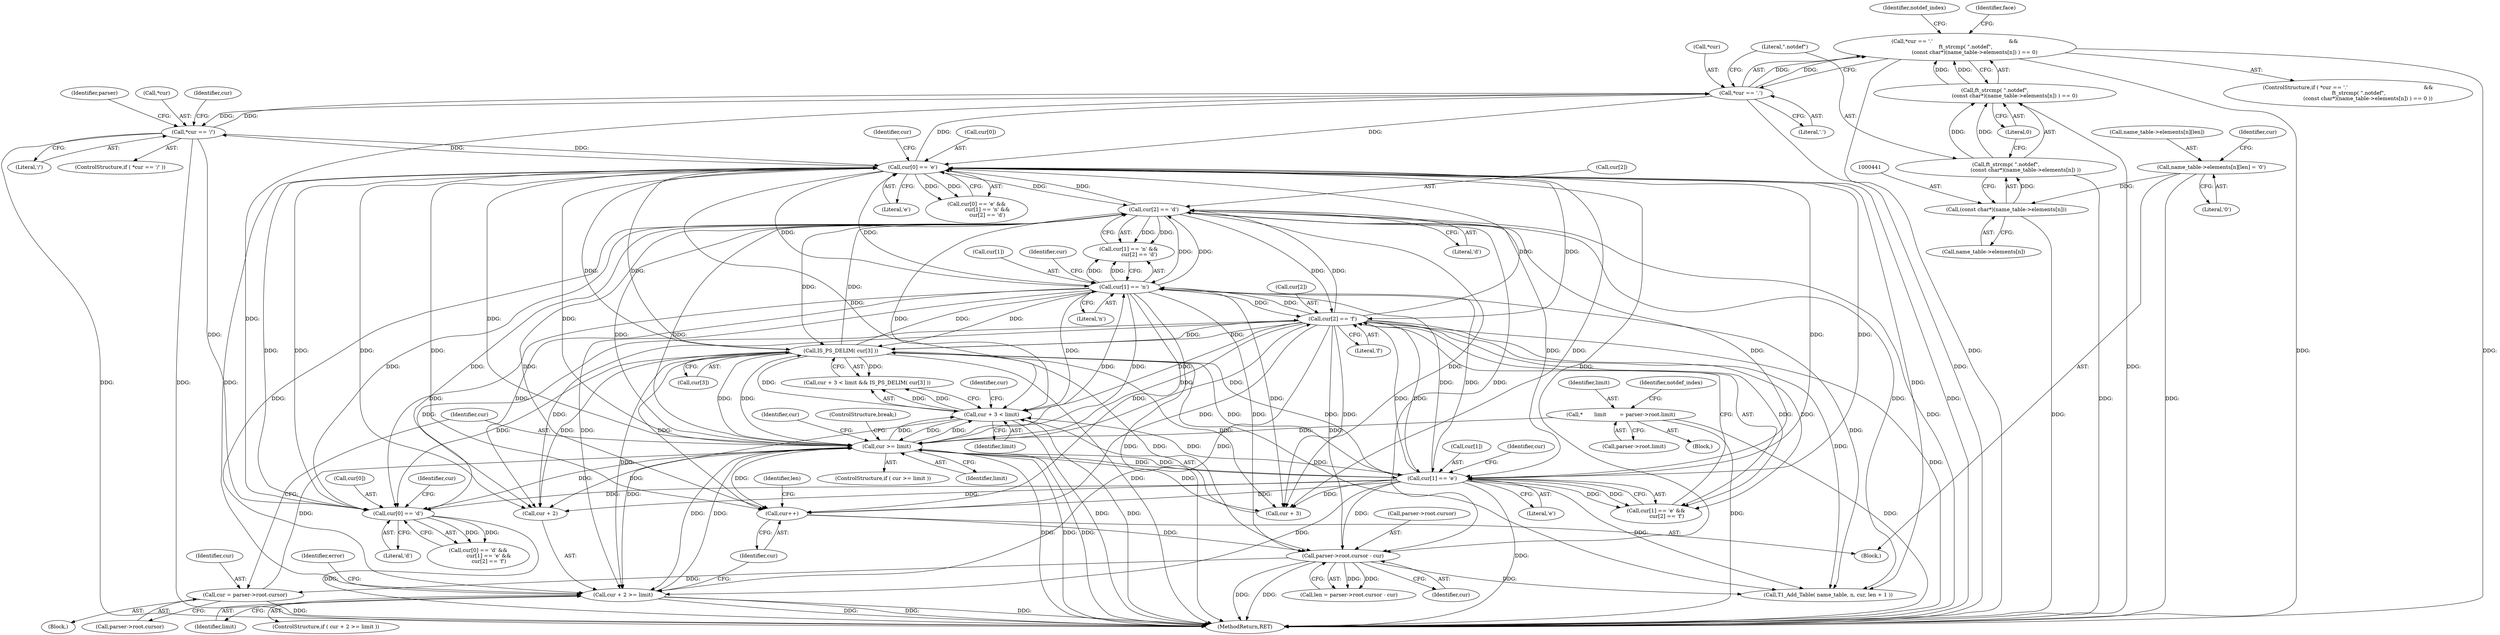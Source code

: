 digraph "0_savannah_dd89710f0f643eb0f99a3830e0712d26c7642acd@API" {
"1000432" [label="(Call,*cur == '.'                                              &&\n             ft_strcmp( \".notdef\",\n                        (const char*)(name_table->elements[n]) ) == 0)"];
"1000433" [label="(Call,*cur == '.')"];
"1000366" [label="(Call,*cur == '/')"];
"1000339" [label="(Call,cur[0] == 'e')"];
"1000317" [label="(Call,cur[0] == 'd')"];
"1000350" [label="(Call,cur[2] == 'd')"];
"1000328" [label="(Call,cur[2] == 'f')"];
"1000310" [label="(Call,IS_PS_DELIM( cur[3] ))"];
"1000299" [label="(Call,cur >= limit)"];
"1000291" [label="(Call,cur = parser->root.cursor)"];
"1000388" [label="(Call,parser->root.cursor - cur)"];
"1000323" [label="(Call,cur[1] == 'e')"];
"1000345" [label="(Call,cur[1] == 'n')"];
"1000384" [label="(Call,cur++)"];
"1000305" [label="(Call,cur + 3 < limit)"];
"1000373" [label="(Call,cur + 2 >= limit)"];
"1000197" [label="(Call,*       limit        = parser->root.limit)"];
"1000437" [label="(Call,ft_strcmp( \".notdef\",\n                        (const char*)(name_table->elements[n]) ) == 0)"];
"1000438" [label="(Call,ft_strcmp( \".notdef\",\n                        (const char*)(name_table->elements[n]) ))"];
"1000440" [label="(Call,(const char*)(name_table->elements[n]))"];
"1000422" [label="(Call,name_table->elements[n][len] = '\0')"];
"1000389" [label="(Call,parser->root.cursor)"];
"1000293" [label="(Call,parser->root.cursor)"];
"1000339" [label="(Call,cur[0] == 'e')"];
"1000436" [label="(Literal,'.')"];
"1000325" [label="(Identifier,cur)"];
"1000208" [label="(Identifier,notdef_index)"];
"1000298" [label="(ControlStructure,if ( cur >= limit ))"];
"1000422" [label="(Call,name_table->elements[n][len] = '\0')"];
"1000431" [label="(ControlStructure,if ( *cur == '.'                                              &&\n             ft_strcmp( \".notdef\",\n                        (const char*)(name_table->elements[n]) ) == 0 ))"];
"1000324" [label="(Call,cur[1])"];
"1000435" [label="(Identifier,cur)"];
"1000346" [label="(Call,cur[1])"];
"1000302" [label="(ControlStructure,break;)"];
"1000332" [label="(Literal,'f')"];
"1000343" [label="(Literal,'e')"];
"1000338" [label="(Call,cur[0] == 'e' &&\n             cur[1] == 'n' &&\n             cur[2] == 'd')"];
"1000290" [label="(Identifier,parser)"];
"1000306" [label="(Call,cur + 3)"];
"1000388" [label="(Call,parser->root.cursor - cur)"];
"1000369" [label="(Literal,'/')"];
"1000322" [label="(Call,cur[1] == 'e' &&\n             cur[2] == 'f')"];
"1000291" [label="(Call,cur = parser->root.cursor)"];
"1000149" [label="(Block,)"];
"1000311" [label="(Call,cur[3])"];
"1000317" [label="(Call,cur[0] == 'd')"];
"1000374" [label="(Call,cur + 2)"];
"1000432" [label="(Call,*cur == '.'                                              &&\n             ft_strcmp( \".notdef\",\n                        (const char*)(name_table->elements[n]) ) == 0)"];
"1000387" [label="(Identifier,len)"];
"1000345" [label="(Call,cur[1] == 'n')"];
"1000366" [label="(Call,*cur == '/')"];
"1000394" [label="(Identifier,cur)"];
"1000312" [label="(Identifier,cur)"];
"1000450" [label="(Identifier,notdef_index)"];
"1000352" [label="(Identifier,cur)"];
"1000301" [label="(Identifier,limit)"];
"1000354" [label="(Literal,'d')"];
"1000370" [label="(Block,)"];
"1000299" [label="(Call,cur >= limit)"];
"1000823" [label="(MethodReturn,RET)"];
"1000318" [label="(Call,cur[0])"];
"1000351" [label="(Call,cur[2])"];
"1000197" [label="(Call,*       limit        = parser->root.limit)"];
"1000305" [label="(Call,cur + 3 < limit)"];
"1000439" [label="(Literal,\".notdef\")"];
"1000367" [label="(Call,*cur)"];
"1000385" [label="(Identifier,cur)"];
"1000350" [label="(Call,cur[2] == 'd')"];
"1000440" [label="(Call,(const char*)(name_table->elements[n]))"];
"1000310" [label="(Call,IS_PS_DELIM( cur[3] ))"];
"1000323" [label="(Call,cur[1] == 'e')"];
"1000286" [label="(Block,)"];
"1000300" [label="(Identifier,cur)"];
"1000412" [label="(Call,T1_Add_Table( name_table, n, cur, len + 1 ))"];
"1000307" [label="(Identifier,cur)"];
"1000423" [label="(Call,name_table->elements[n][len])"];
"1000328" [label="(Call,cur[2] == 'f')"];
"1000434" [label="(Call,*cur)"];
"1000380" [label="(Identifier,error)"];
"1000292" [label="(Identifier,cur)"];
"1000384" [label="(Call,cur++)"];
"1000340" [label="(Call,cur[0])"];
"1000373" [label="(Call,cur + 2 >= limit)"];
"1000430" [label="(Literal,'\0')"];
"1000344" [label="(Call,cur[1] == 'n' &&\n             cur[2] == 'd')"];
"1000372" [label="(ControlStructure,if ( cur + 2 >= limit ))"];
"1000327" [label="(Literal,'e')"];
"1000377" [label="(Identifier,limit)"];
"1000316" [label="(Call,cur[0] == 'd' &&\n             cur[1] == 'e' &&\n             cur[2] == 'f')"];
"1000347" [label="(Identifier,cur)"];
"1000199" [label="(Call,parser->root.limit)"];
"1000386" [label="(Call,len = parser->root.cursor - cur)"];
"1000321" [label="(Literal,'d')"];
"1000438" [label="(Call,ft_strcmp( \".notdef\",\n                        (const char*)(name_table->elements[n]) ))"];
"1000447" [label="(Literal,0)"];
"1000349" [label="(Literal,'n')"];
"1000437" [label="(Call,ft_strcmp( \".notdef\",\n                        (const char*)(name_table->elements[n]) ) == 0)"];
"1000461" [label="(Identifier,face)"];
"1000433" [label="(Call,*cur == '.')"];
"1000442" [label="(Call,name_table->elements[n])"];
"1000198" [label="(Identifier,limit)"];
"1000304" [label="(Call,cur + 3 < limit && IS_PS_DELIM( cur[3] ))"];
"1000329" [label="(Call,cur[2])"];
"1000365" [label="(ControlStructure,if ( *cur == '/' ))"];
"1000330" [label="(Identifier,cur)"];
"1000375" [label="(Identifier,cur)"];
"1000309" [label="(Identifier,limit)"];
"1000432" -> "1000431"  [label="AST: "];
"1000432" -> "1000433"  [label="CFG: "];
"1000432" -> "1000437"  [label="CFG: "];
"1000433" -> "1000432"  [label="AST: "];
"1000437" -> "1000432"  [label="AST: "];
"1000450" -> "1000432"  [label="CFG: "];
"1000461" -> "1000432"  [label="CFG: "];
"1000432" -> "1000823"  [label="DDG: "];
"1000432" -> "1000823"  [label="DDG: "];
"1000432" -> "1000823"  [label="DDG: "];
"1000433" -> "1000432"  [label="DDG: "];
"1000433" -> "1000432"  [label="DDG: "];
"1000437" -> "1000432"  [label="DDG: "];
"1000437" -> "1000432"  [label="DDG: "];
"1000433" -> "1000436"  [label="CFG: "];
"1000434" -> "1000433"  [label="AST: "];
"1000436" -> "1000433"  [label="AST: "];
"1000439" -> "1000433"  [label="CFG: "];
"1000433" -> "1000823"  [label="DDG: "];
"1000433" -> "1000317"  [label="DDG: "];
"1000433" -> "1000339"  [label="DDG: "];
"1000433" -> "1000366"  [label="DDG: "];
"1000366" -> "1000433"  [label="DDG: "];
"1000339" -> "1000433"  [label="DDG: "];
"1000366" -> "1000365"  [label="AST: "];
"1000366" -> "1000369"  [label="CFG: "];
"1000367" -> "1000366"  [label="AST: "];
"1000369" -> "1000366"  [label="AST: "];
"1000290" -> "1000366"  [label="CFG: "];
"1000375" -> "1000366"  [label="CFG: "];
"1000366" -> "1000823"  [label="DDG: "];
"1000366" -> "1000823"  [label="DDG: "];
"1000366" -> "1000317"  [label="DDG: "];
"1000366" -> "1000339"  [label="DDG: "];
"1000339" -> "1000366"  [label="DDG: "];
"1000339" -> "1000338"  [label="AST: "];
"1000339" -> "1000343"  [label="CFG: "];
"1000340" -> "1000339"  [label="AST: "];
"1000343" -> "1000339"  [label="AST: "];
"1000347" -> "1000339"  [label="CFG: "];
"1000338" -> "1000339"  [label="CFG: "];
"1000339" -> "1000823"  [label="DDG: "];
"1000339" -> "1000299"  [label="DDG: "];
"1000339" -> "1000305"  [label="DDG: "];
"1000339" -> "1000306"  [label="DDG: "];
"1000339" -> "1000310"  [label="DDG: "];
"1000339" -> "1000317"  [label="DDG: "];
"1000339" -> "1000323"  [label="DDG: "];
"1000339" -> "1000328"  [label="DDG: "];
"1000339" -> "1000338"  [label="DDG: "];
"1000339" -> "1000338"  [label="DDG: "];
"1000317" -> "1000339"  [label="DDG: "];
"1000350" -> "1000339"  [label="DDG: "];
"1000310" -> "1000339"  [label="DDG: "];
"1000328" -> "1000339"  [label="DDG: "];
"1000299" -> "1000339"  [label="DDG: "];
"1000323" -> "1000339"  [label="DDG: "];
"1000345" -> "1000339"  [label="DDG: "];
"1000339" -> "1000345"  [label="DDG: "];
"1000339" -> "1000350"  [label="DDG: "];
"1000339" -> "1000373"  [label="DDG: "];
"1000339" -> "1000374"  [label="DDG: "];
"1000339" -> "1000384"  [label="DDG: "];
"1000339" -> "1000388"  [label="DDG: "];
"1000339" -> "1000412"  [label="DDG: "];
"1000317" -> "1000316"  [label="AST: "];
"1000317" -> "1000321"  [label="CFG: "];
"1000318" -> "1000317"  [label="AST: "];
"1000321" -> "1000317"  [label="AST: "];
"1000325" -> "1000317"  [label="CFG: "];
"1000316" -> "1000317"  [label="CFG: "];
"1000317" -> "1000823"  [label="DDG: "];
"1000317" -> "1000316"  [label="DDG: "];
"1000317" -> "1000316"  [label="DDG: "];
"1000350" -> "1000317"  [label="DDG: "];
"1000310" -> "1000317"  [label="DDG: "];
"1000328" -> "1000317"  [label="DDG: "];
"1000299" -> "1000317"  [label="DDG: "];
"1000323" -> "1000317"  [label="DDG: "];
"1000345" -> "1000317"  [label="DDG: "];
"1000350" -> "1000344"  [label="AST: "];
"1000350" -> "1000354"  [label="CFG: "];
"1000351" -> "1000350"  [label="AST: "];
"1000354" -> "1000350"  [label="AST: "];
"1000344" -> "1000350"  [label="CFG: "];
"1000350" -> "1000823"  [label="DDG: "];
"1000350" -> "1000299"  [label="DDG: "];
"1000350" -> "1000305"  [label="DDG: "];
"1000350" -> "1000306"  [label="DDG: "];
"1000350" -> "1000310"  [label="DDG: "];
"1000350" -> "1000323"  [label="DDG: "];
"1000350" -> "1000328"  [label="DDG: "];
"1000350" -> "1000345"  [label="DDG: "];
"1000350" -> "1000344"  [label="DDG: "];
"1000350" -> "1000344"  [label="DDG: "];
"1000328" -> "1000350"  [label="DDG: "];
"1000310" -> "1000350"  [label="DDG: "];
"1000299" -> "1000350"  [label="DDG: "];
"1000323" -> "1000350"  [label="DDG: "];
"1000345" -> "1000350"  [label="DDG: "];
"1000350" -> "1000373"  [label="DDG: "];
"1000350" -> "1000374"  [label="DDG: "];
"1000350" -> "1000384"  [label="DDG: "];
"1000350" -> "1000388"  [label="DDG: "];
"1000350" -> "1000412"  [label="DDG: "];
"1000328" -> "1000322"  [label="AST: "];
"1000328" -> "1000332"  [label="CFG: "];
"1000329" -> "1000328"  [label="AST: "];
"1000332" -> "1000328"  [label="AST: "];
"1000322" -> "1000328"  [label="CFG: "];
"1000328" -> "1000823"  [label="DDG: "];
"1000328" -> "1000299"  [label="DDG: "];
"1000328" -> "1000305"  [label="DDG: "];
"1000328" -> "1000306"  [label="DDG: "];
"1000328" -> "1000310"  [label="DDG: "];
"1000328" -> "1000323"  [label="DDG: "];
"1000328" -> "1000322"  [label="DDG: "];
"1000328" -> "1000322"  [label="DDG: "];
"1000310" -> "1000328"  [label="DDG: "];
"1000299" -> "1000328"  [label="DDG: "];
"1000323" -> "1000328"  [label="DDG: "];
"1000345" -> "1000328"  [label="DDG: "];
"1000328" -> "1000345"  [label="DDG: "];
"1000328" -> "1000373"  [label="DDG: "];
"1000328" -> "1000374"  [label="DDG: "];
"1000328" -> "1000384"  [label="DDG: "];
"1000328" -> "1000388"  [label="DDG: "];
"1000328" -> "1000412"  [label="DDG: "];
"1000310" -> "1000304"  [label="AST: "];
"1000310" -> "1000311"  [label="CFG: "];
"1000311" -> "1000310"  [label="AST: "];
"1000304" -> "1000310"  [label="CFG: "];
"1000310" -> "1000823"  [label="DDG: "];
"1000310" -> "1000299"  [label="DDG: "];
"1000310" -> "1000305"  [label="DDG: "];
"1000310" -> "1000306"  [label="DDG: "];
"1000310" -> "1000304"  [label="DDG: "];
"1000299" -> "1000310"  [label="DDG: "];
"1000323" -> "1000310"  [label="DDG: "];
"1000345" -> "1000310"  [label="DDG: "];
"1000310" -> "1000323"  [label="DDG: "];
"1000310" -> "1000345"  [label="DDG: "];
"1000310" -> "1000373"  [label="DDG: "];
"1000310" -> "1000374"  [label="DDG: "];
"1000310" -> "1000384"  [label="DDG: "];
"1000310" -> "1000388"  [label="DDG: "];
"1000310" -> "1000412"  [label="DDG: "];
"1000299" -> "1000298"  [label="AST: "];
"1000299" -> "1000301"  [label="CFG: "];
"1000300" -> "1000299"  [label="AST: "];
"1000301" -> "1000299"  [label="AST: "];
"1000302" -> "1000299"  [label="CFG: "];
"1000307" -> "1000299"  [label="CFG: "];
"1000299" -> "1000823"  [label="DDG: "];
"1000299" -> "1000823"  [label="DDG: "];
"1000299" -> "1000823"  [label="DDG: "];
"1000291" -> "1000299"  [label="DDG: "];
"1000323" -> "1000299"  [label="DDG: "];
"1000345" -> "1000299"  [label="DDG: "];
"1000305" -> "1000299"  [label="DDG: "];
"1000373" -> "1000299"  [label="DDG: "];
"1000197" -> "1000299"  [label="DDG: "];
"1000299" -> "1000305"  [label="DDG: "];
"1000299" -> "1000305"  [label="DDG: "];
"1000299" -> "1000306"  [label="DDG: "];
"1000299" -> "1000323"  [label="DDG: "];
"1000299" -> "1000345"  [label="DDG: "];
"1000299" -> "1000373"  [label="DDG: "];
"1000299" -> "1000374"  [label="DDG: "];
"1000299" -> "1000384"  [label="DDG: "];
"1000291" -> "1000286"  [label="AST: "];
"1000291" -> "1000293"  [label="CFG: "];
"1000292" -> "1000291"  [label="AST: "];
"1000293" -> "1000291"  [label="AST: "];
"1000300" -> "1000291"  [label="CFG: "];
"1000291" -> "1000823"  [label="DDG: "];
"1000388" -> "1000291"  [label="DDG: "];
"1000388" -> "1000386"  [label="AST: "];
"1000388" -> "1000394"  [label="CFG: "];
"1000389" -> "1000388"  [label="AST: "];
"1000394" -> "1000388"  [label="AST: "];
"1000386" -> "1000388"  [label="CFG: "];
"1000388" -> "1000823"  [label="DDG: "];
"1000388" -> "1000823"  [label="DDG: "];
"1000388" -> "1000386"  [label="DDG: "];
"1000388" -> "1000386"  [label="DDG: "];
"1000323" -> "1000388"  [label="DDG: "];
"1000345" -> "1000388"  [label="DDG: "];
"1000384" -> "1000388"  [label="DDG: "];
"1000388" -> "1000412"  [label="DDG: "];
"1000323" -> "1000322"  [label="AST: "];
"1000323" -> "1000327"  [label="CFG: "];
"1000324" -> "1000323"  [label="AST: "];
"1000327" -> "1000323"  [label="AST: "];
"1000330" -> "1000323"  [label="CFG: "];
"1000322" -> "1000323"  [label="CFG: "];
"1000323" -> "1000823"  [label="DDG: "];
"1000323" -> "1000305"  [label="DDG: "];
"1000323" -> "1000306"  [label="DDG: "];
"1000323" -> "1000322"  [label="DDG: "];
"1000323" -> "1000322"  [label="DDG: "];
"1000345" -> "1000323"  [label="DDG: "];
"1000323" -> "1000345"  [label="DDG: "];
"1000323" -> "1000373"  [label="DDG: "];
"1000323" -> "1000374"  [label="DDG: "];
"1000323" -> "1000384"  [label="DDG: "];
"1000323" -> "1000412"  [label="DDG: "];
"1000345" -> "1000344"  [label="AST: "];
"1000345" -> "1000349"  [label="CFG: "];
"1000346" -> "1000345"  [label="AST: "];
"1000349" -> "1000345"  [label="AST: "];
"1000352" -> "1000345"  [label="CFG: "];
"1000344" -> "1000345"  [label="CFG: "];
"1000345" -> "1000823"  [label="DDG: "];
"1000345" -> "1000305"  [label="DDG: "];
"1000345" -> "1000306"  [label="DDG: "];
"1000345" -> "1000344"  [label="DDG: "];
"1000345" -> "1000344"  [label="DDG: "];
"1000345" -> "1000373"  [label="DDG: "];
"1000345" -> "1000374"  [label="DDG: "];
"1000345" -> "1000384"  [label="DDG: "];
"1000345" -> "1000412"  [label="DDG: "];
"1000384" -> "1000370"  [label="AST: "];
"1000384" -> "1000385"  [label="CFG: "];
"1000385" -> "1000384"  [label="AST: "];
"1000387" -> "1000384"  [label="CFG: "];
"1000305" -> "1000304"  [label="AST: "];
"1000305" -> "1000309"  [label="CFG: "];
"1000306" -> "1000305"  [label="AST: "];
"1000309" -> "1000305"  [label="AST: "];
"1000312" -> "1000305"  [label="CFG: "];
"1000304" -> "1000305"  [label="CFG: "];
"1000305" -> "1000823"  [label="DDG: "];
"1000305" -> "1000823"  [label="DDG: "];
"1000305" -> "1000304"  [label="DDG: "];
"1000305" -> "1000304"  [label="DDG: "];
"1000305" -> "1000373"  [label="DDG: "];
"1000373" -> "1000372"  [label="AST: "];
"1000373" -> "1000377"  [label="CFG: "];
"1000374" -> "1000373"  [label="AST: "];
"1000377" -> "1000373"  [label="AST: "];
"1000380" -> "1000373"  [label="CFG: "];
"1000385" -> "1000373"  [label="CFG: "];
"1000373" -> "1000823"  [label="DDG: "];
"1000373" -> "1000823"  [label="DDG: "];
"1000373" -> "1000823"  [label="DDG: "];
"1000197" -> "1000149"  [label="AST: "];
"1000197" -> "1000199"  [label="CFG: "];
"1000198" -> "1000197"  [label="AST: "];
"1000199" -> "1000197"  [label="AST: "];
"1000208" -> "1000197"  [label="CFG: "];
"1000197" -> "1000823"  [label="DDG: "];
"1000197" -> "1000823"  [label="DDG: "];
"1000437" -> "1000447"  [label="CFG: "];
"1000438" -> "1000437"  [label="AST: "];
"1000447" -> "1000437"  [label="AST: "];
"1000437" -> "1000823"  [label="DDG: "];
"1000438" -> "1000437"  [label="DDG: "];
"1000438" -> "1000437"  [label="DDG: "];
"1000438" -> "1000440"  [label="CFG: "];
"1000439" -> "1000438"  [label="AST: "];
"1000440" -> "1000438"  [label="AST: "];
"1000447" -> "1000438"  [label="CFG: "];
"1000438" -> "1000823"  [label="DDG: "];
"1000440" -> "1000438"  [label="DDG: "];
"1000440" -> "1000442"  [label="CFG: "];
"1000441" -> "1000440"  [label="AST: "];
"1000442" -> "1000440"  [label="AST: "];
"1000440" -> "1000823"  [label="DDG: "];
"1000422" -> "1000440"  [label="DDG: "];
"1000422" -> "1000370"  [label="AST: "];
"1000422" -> "1000430"  [label="CFG: "];
"1000423" -> "1000422"  [label="AST: "];
"1000430" -> "1000422"  [label="AST: "];
"1000435" -> "1000422"  [label="CFG: "];
"1000422" -> "1000823"  [label="DDG: "];
}
